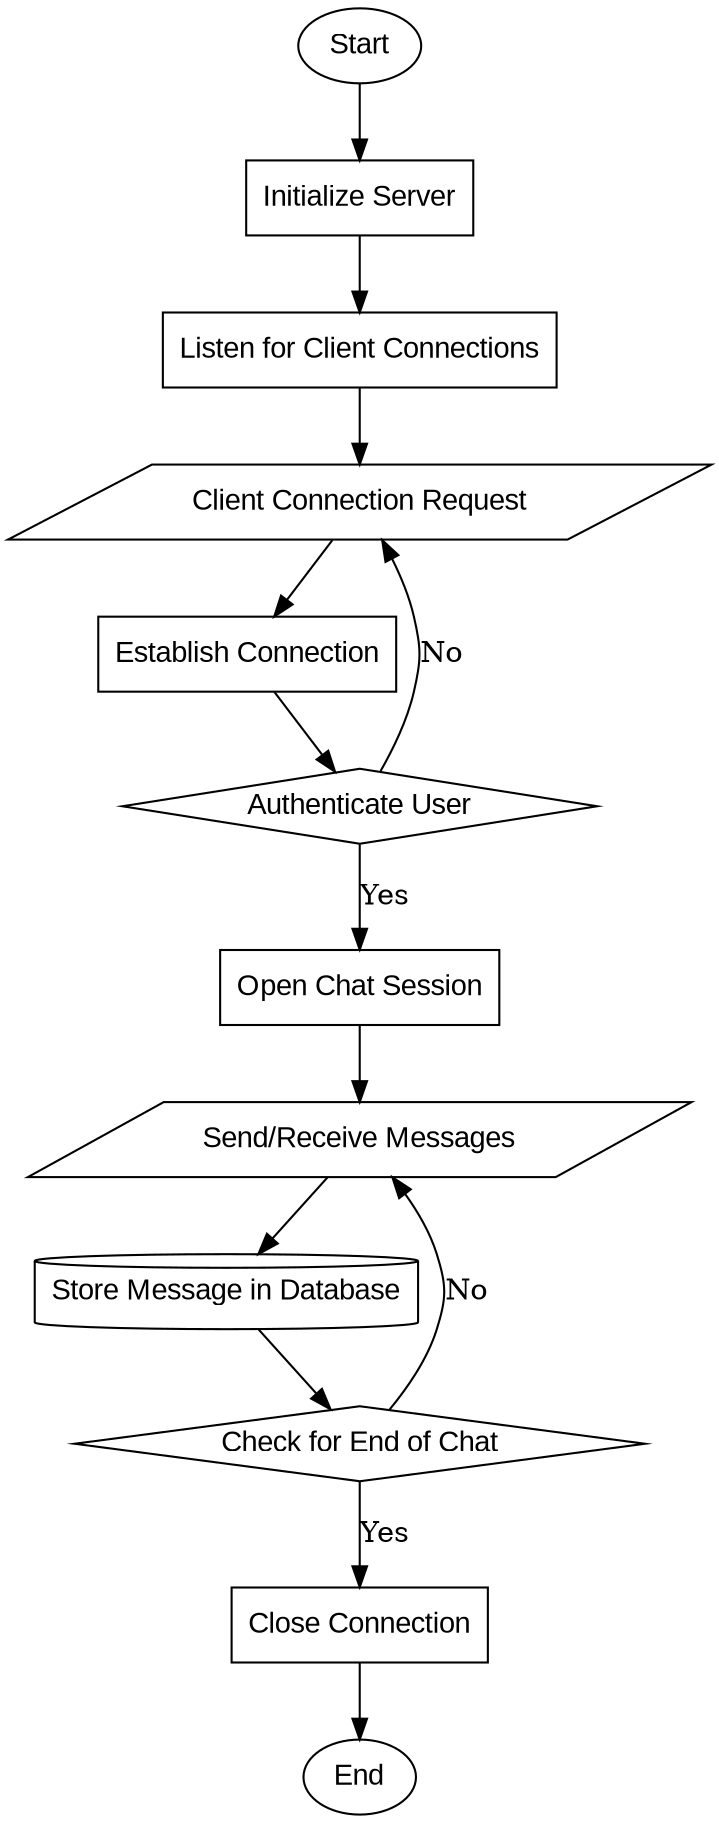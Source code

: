 digraph G {
    node [fontname="Arial"];
    
    Start [shape=ellipse, label="Start"];
    InitServer [shape=box, label="Initialize Server"];
    ListenConnections [shape=box, label="Listen for Client Connections"];
    ClientRequest [shape=parallelogram, label="Client Connection Request"];
    EstablishConnection [shape=box, label="Establish Connection"];
    AuthenticateUser [shape=diamond, label="Authenticate User"];
    OpenChatSession [shape=box, label="Open Chat Session"];
    SendMessage [shape=parallelogram, label="Send/Receive Messages"];
    StoreMessage [shape=cylinder, label="Store Message in Database"];
    CheckEndChat [shape=diamond, label="Check for End of Chat"];
    CloseConnection [shape=box, label="Close Connection"];
    End [shape=ellipse, label="End"];
    
    Start -> InitServer;
    InitServer -> ListenConnections;
    ListenConnections -> ClientRequest;
    ClientRequest -> EstablishConnection;
    EstablishConnection -> AuthenticateUser;
    AuthenticateUser -> OpenChatSession [label="Yes"];
    AuthenticateUser -> ClientRequest [label="No"];
    OpenChatSession -> SendMessage;
    SendMessage -> StoreMessage;
    StoreMessage -> CheckEndChat;
    CheckEndChat -> SendMessage [label="No"];
    CheckEndChat -> CloseConnection [label="Yes"];
    CloseConnection -> End;
}
